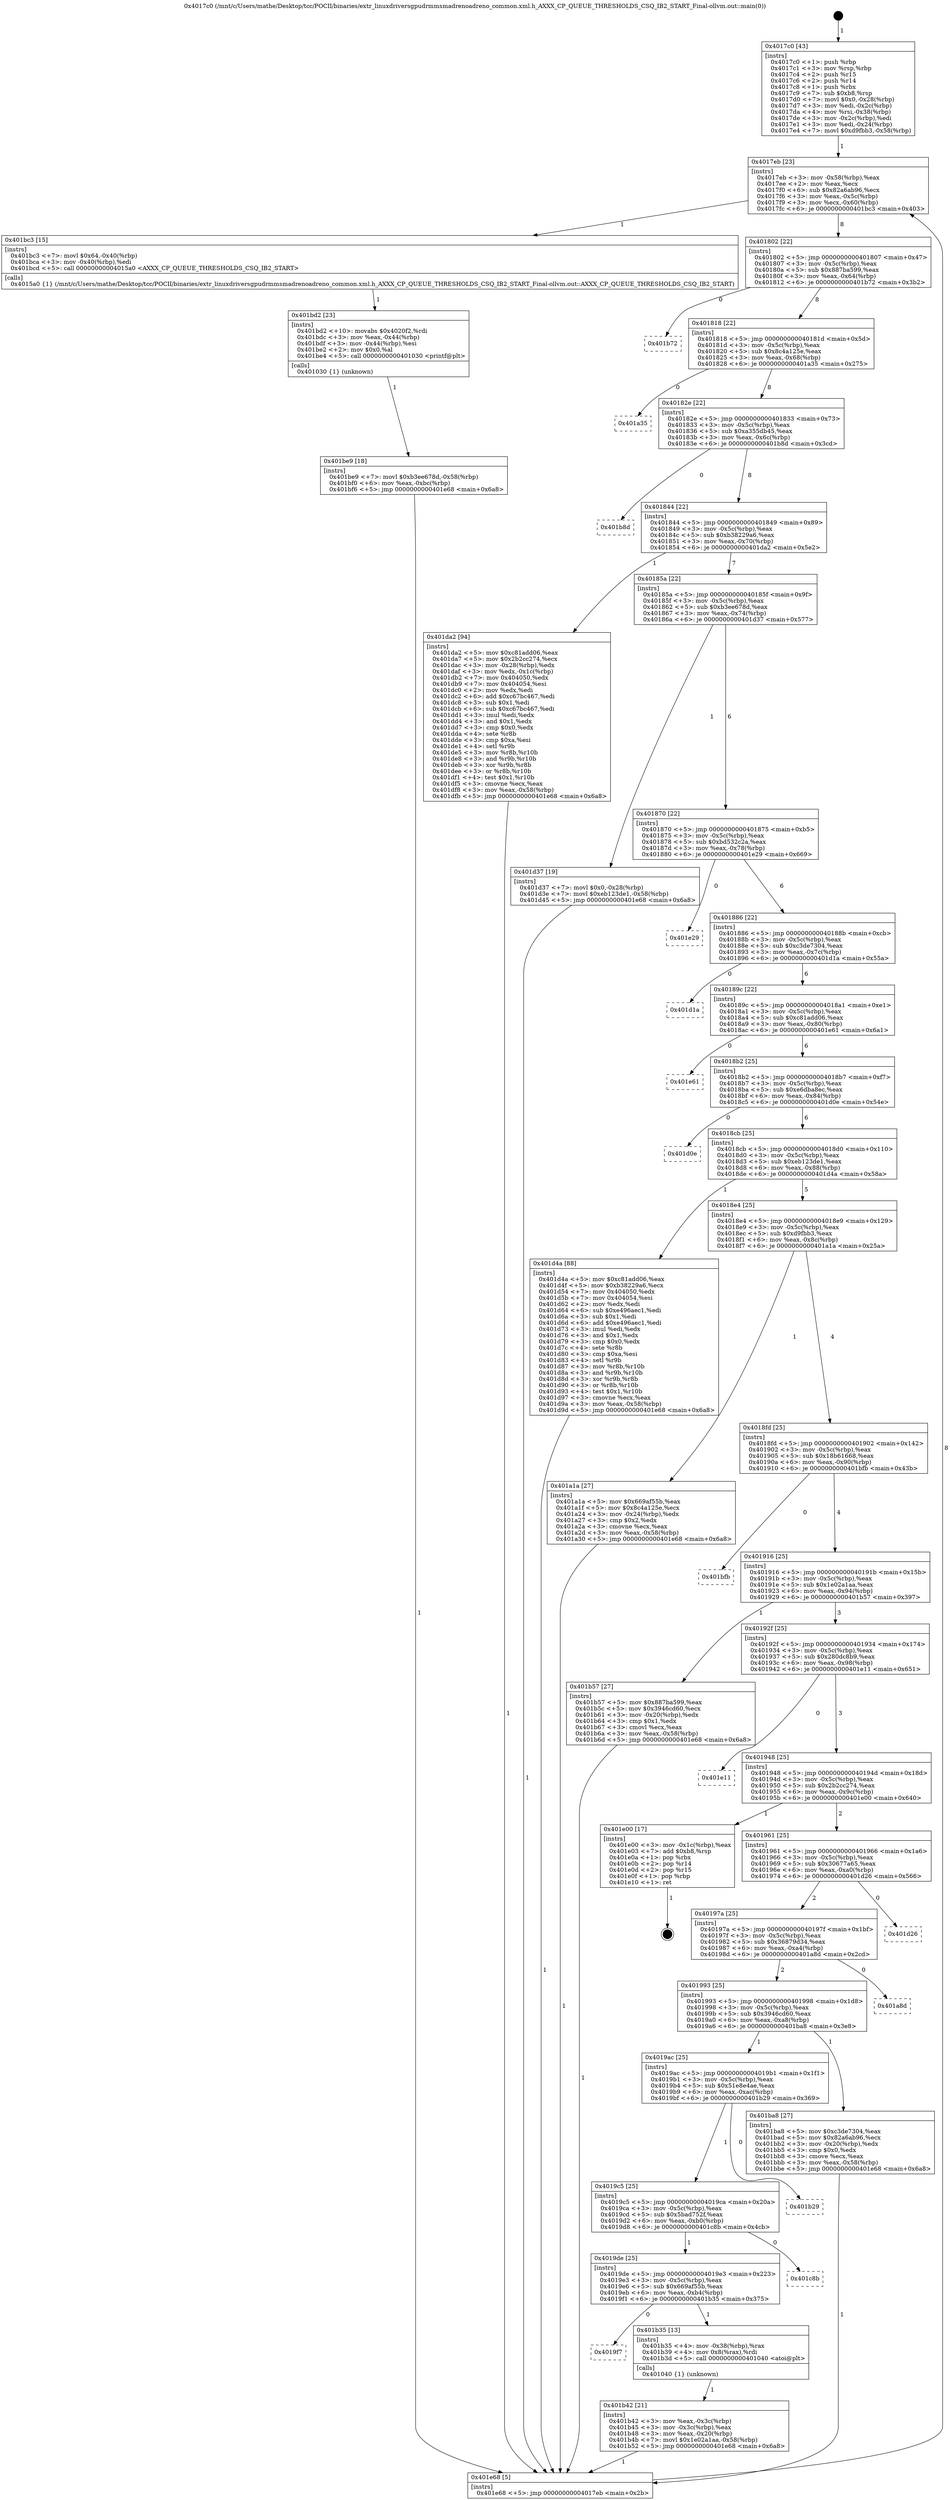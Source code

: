 digraph "0x4017c0" {
  label = "0x4017c0 (/mnt/c/Users/mathe/Desktop/tcc/POCII/binaries/extr_linuxdriversgpudrmmsmadrenoadreno_common.xml.h_AXXX_CP_QUEUE_THRESHOLDS_CSQ_IB2_START_Final-ollvm.out::main(0))"
  labelloc = "t"
  node[shape=record]

  Entry [label="",width=0.3,height=0.3,shape=circle,fillcolor=black,style=filled]
  "0x4017eb" [label="{
     0x4017eb [23]\l
     | [instrs]\l
     &nbsp;&nbsp;0x4017eb \<+3\>: mov -0x58(%rbp),%eax\l
     &nbsp;&nbsp;0x4017ee \<+2\>: mov %eax,%ecx\l
     &nbsp;&nbsp;0x4017f0 \<+6\>: sub $0x82a6ab96,%ecx\l
     &nbsp;&nbsp;0x4017f6 \<+3\>: mov %eax,-0x5c(%rbp)\l
     &nbsp;&nbsp;0x4017f9 \<+3\>: mov %ecx,-0x60(%rbp)\l
     &nbsp;&nbsp;0x4017fc \<+6\>: je 0000000000401bc3 \<main+0x403\>\l
  }"]
  "0x401bc3" [label="{
     0x401bc3 [15]\l
     | [instrs]\l
     &nbsp;&nbsp;0x401bc3 \<+7\>: movl $0x64,-0x40(%rbp)\l
     &nbsp;&nbsp;0x401bca \<+3\>: mov -0x40(%rbp),%edi\l
     &nbsp;&nbsp;0x401bcd \<+5\>: call 00000000004015a0 \<AXXX_CP_QUEUE_THRESHOLDS_CSQ_IB2_START\>\l
     | [calls]\l
     &nbsp;&nbsp;0x4015a0 \{1\} (/mnt/c/Users/mathe/Desktop/tcc/POCII/binaries/extr_linuxdriversgpudrmmsmadrenoadreno_common.xml.h_AXXX_CP_QUEUE_THRESHOLDS_CSQ_IB2_START_Final-ollvm.out::AXXX_CP_QUEUE_THRESHOLDS_CSQ_IB2_START)\l
  }"]
  "0x401802" [label="{
     0x401802 [22]\l
     | [instrs]\l
     &nbsp;&nbsp;0x401802 \<+5\>: jmp 0000000000401807 \<main+0x47\>\l
     &nbsp;&nbsp;0x401807 \<+3\>: mov -0x5c(%rbp),%eax\l
     &nbsp;&nbsp;0x40180a \<+5\>: sub $0x887ba599,%eax\l
     &nbsp;&nbsp;0x40180f \<+3\>: mov %eax,-0x64(%rbp)\l
     &nbsp;&nbsp;0x401812 \<+6\>: je 0000000000401b72 \<main+0x3b2\>\l
  }"]
  Exit [label="",width=0.3,height=0.3,shape=circle,fillcolor=black,style=filled,peripheries=2]
  "0x401b72" [label="{
     0x401b72\l
  }", style=dashed]
  "0x401818" [label="{
     0x401818 [22]\l
     | [instrs]\l
     &nbsp;&nbsp;0x401818 \<+5\>: jmp 000000000040181d \<main+0x5d\>\l
     &nbsp;&nbsp;0x40181d \<+3\>: mov -0x5c(%rbp),%eax\l
     &nbsp;&nbsp;0x401820 \<+5\>: sub $0x8c4a125e,%eax\l
     &nbsp;&nbsp;0x401825 \<+3\>: mov %eax,-0x68(%rbp)\l
     &nbsp;&nbsp;0x401828 \<+6\>: je 0000000000401a35 \<main+0x275\>\l
  }"]
  "0x401be9" [label="{
     0x401be9 [18]\l
     | [instrs]\l
     &nbsp;&nbsp;0x401be9 \<+7\>: movl $0xb3ee678d,-0x58(%rbp)\l
     &nbsp;&nbsp;0x401bf0 \<+6\>: mov %eax,-0xbc(%rbp)\l
     &nbsp;&nbsp;0x401bf6 \<+5\>: jmp 0000000000401e68 \<main+0x6a8\>\l
  }"]
  "0x401a35" [label="{
     0x401a35\l
  }", style=dashed]
  "0x40182e" [label="{
     0x40182e [22]\l
     | [instrs]\l
     &nbsp;&nbsp;0x40182e \<+5\>: jmp 0000000000401833 \<main+0x73\>\l
     &nbsp;&nbsp;0x401833 \<+3\>: mov -0x5c(%rbp),%eax\l
     &nbsp;&nbsp;0x401836 \<+5\>: sub $0xa355db45,%eax\l
     &nbsp;&nbsp;0x40183b \<+3\>: mov %eax,-0x6c(%rbp)\l
     &nbsp;&nbsp;0x40183e \<+6\>: je 0000000000401b8d \<main+0x3cd\>\l
  }"]
  "0x401bd2" [label="{
     0x401bd2 [23]\l
     | [instrs]\l
     &nbsp;&nbsp;0x401bd2 \<+10\>: movabs $0x4020f2,%rdi\l
     &nbsp;&nbsp;0x401bdc \<+3\>: mov %eax,-0x44(%rbp)\l
     &nbsp;&nbsp;0x401bdf \<+3\>: mov -0x44(%rbp),%esi\l
     &nbsp;&nbsp;0x401be2 \<+2\>: mov $0x0,%al\l
     &nbsp;&nbsp;0x401be4 \<+5\>: call 0000000000401030 \<printf@plt\>\l
     | [calls]\l
     &nbsp;&nbsp;0x401030 \{1\} (unknown)\l
  }"]
  "0x401b8d" [label="{
     0x401b8d\l
  }", style=dashed]
  "0x401844" [label="{
     0x401844 [22]\l
     | [instrs]\l
     &nbsp;&nbsp;0x401844 \<+5\>: jmp 0000000000401849 \<main+0x89\>\l
     &nbsp;&nbsp;0x401849 \<+3\>: mov -0x5c(%rbp),%eax\l
     &nbsp;&nbsp;0x40184c \<+5\>: sub $0xb38229a6,%eax\l
     &nbsp;&nbsp;0x401851 \<+3\>: mov %eax,-0x70(%rbp)\l
     &nbsp;&nbsp;0x401854 \<+6\>: je 0000000000401da2 \<main+0x5e2\>\l
  }"]
  "0x401b42" [label="{
     0x401b42 [21]\l
     | [instrs]\l
     &nbsp;&nbsp;0x401b42 \<+3\>: mov %eax,-0x3c(%rbp)\l
     &nbsp;&nbsp;0x401b45 \<+3\>: mov -0x3c(%rbp),%eax\l
     &nbsp;&nbsp;0x401b48 \<+3\>: mov %eax,-0x20(%rbp)\l
     &nbsp;&nbsp;0x401b4b \<+7\>: movl $0x1e02a1aa,-0x58(%rbp)\l
     &nbsp;&nbsp;0x401b52 \<+5\>: jmp 0000000000401e68 \<main+0x6a8\>\l
  }"]
  "0x401da2" [label="{
     0x401da2 [94]\l
     | [instrs]\l
     &nbsp;&nbsp;0x401da2 \<+5\>: mov $0xc81add06,%eax\l
     &nbsp;&nbsp;0x401da7 \<+5\>: mov $0x2b2cc274,%ecx\l
     &nbsp;&nbsp;0x401dac \<+3\>: mov -0x28(%rbp),%edx\l
     &nbsp;&nbsp;0x401daf \<+3\>: mov %edx,-0x1c(%rbp)\l
     &nbsp;&nbsp;0x401db2 \<+7\>: mov 0x404050,%edx\l
     &nbsp;&nbsp;0x401db9 \<+7\>: mov 0x404054,%esi\l
     &nbsp;&nbsp;0x401dc0 \<+2\>: mov %edx,%edi\l
     &nbsp;&nbsp;0x401dc2 \<+6\>: add $0xc67bc467,%edi\l
     &nbsp;&nbsp;0x401dc8 \<+3\>: sub $0x1,%edi\l
     &nbsp;&nbsp;0x401dcb \<+6\>: sub $0xc67bc467,%edi\l
     &nbsp;&nbsp;0x401dd1 \<+3\>: imul %edi,%edx\l
     &nbsp;&nbsp;0x401dd4 \<+3\>: and $0x1,%edx\l
     &nbsp;&nbsp;0x401dd7 \<+3\>: cmp $0x0,%edx\l
     &nbsp;&nbsp;0x401dda \<+4\>: sete %r8b\l
     &nbsp;&nbsp;0x401dde \<+3\>: cmp $0xa,%esi\l
     &nbsp;&nbsp;0x401de1 \<+4\>: setl %r9b\l
     &nbsp;&nbsp;0x401de5 \<+3\>: mov %r8b,%r10b\l
     &nbsp;&nbsp;0x401de8 \<+3\>: and %r9b,%r10b\l
     &nbsp;&nbsp;0x401deb \<+3\>: xor %r9b,%r8b\l
     &nbsp;&nbsp;0x401dee \<+3\>: or %r8b,%r10b\l
     &nbsp;&nbsp;0x401df1 \<+4\>: test $0x1,%r10b\l
     &nbsp;&nbsp;0x401df5 \<+3\>: cmovne %ecx,%eax\l
     &nbsp;&nbsp;0x401df8 \<+3\>: mov %eax,-0x58(%rbp)\l
     &nbsp;&nbsp;0x401dfb \<+5\>: jmp 0000000000401e68 \<main+0x6a8\>\l
  }"]
  "0x40185a" [label="{
     0x40185a [22]\l
     | [instrs]\l
     &nbsp;&nbsp;0x40185a \<+5\>: jmp 000000000040185f \<main+0x9f\>\l
     &nbsp;&nbsp;0x40185f \<+3\>: mov -0x5c(%rbp),%eax\l
     &nbsp;&nbsp;0x401862 \<+5\>: sub $0xb3ee678d,%eax\l
     &nbsp;&nbsp;0x401867 \<+3\>: mov %eax,-0x74(%rbp)\l
     &nbsp;&nbsp;0x40186a \<+6\>: je 0000000000401d37 \<main+0x577\>\l
  }"]
  "0x4019f7" [label="{
     0x4019f7\l
  }", style=dashed]
  "0x401d37" [label="{
     0x401d37 [19]\l
     | [instrs]\l
     &nbsp;&nbsp;0x401d37 \<+7\>: movl $0x0,-0x28(%rbp)\l
     &nbsp;&nbsp;0x401d3e \<+7\>: movl $0xeb123de1,-0x58(%rbp)\l
     &nbsp;&nbsp;0x401d45 \<+5\>: jmp 0000000000401e68 \<main+0x6a8\>\l
  }"]
  "0x401870" [label="{
     0x401870 [22]\l
     | [instrs]\l
     &nbsp;&nbsp;0x401870 \<+5\>: jmp 0000000000401875 \<main+0xb5\>\l
     &nbsp;&nbsp;0x401875 \<+3\>: mov -0x5c(%rbp),%eax\l
     &nbsp;&nbsp;0x401878 \<+5\>: sub $0xbd532c2a,%eax\l
     &nbsp;&nbsp;0x40187d \<+3\>: mov %eax,-0x78(%rbp)\l
     &nbsp;&nbsp;0x401880 \<+6\>: je 0000000000401e29 \<main+0x669\>\l
  }"]
  "0x401b35" [label="{
     0x401b35 [13]\l
     | [instrs]\l
     &nbsp;&nbsp;0x401b35 \<+4\>: mov -0x38(%rbp),%rax\l
     &nbsp;&nbsp;0x401b39 \<+4\>: mov 0x8(%rax),%rdi\l
     &nbsp;&nbsp;0x401b3d \<+5\>: call 0000000000401040 \<atoi@plt\>\l
     | [calls]\l
     &nbsp;&nbsp;0x401040 \{1\} (unknown)\l
  }"]
  "0x401e29" [label="{
     0x401e29\l
  }", style=dashed]
  "0x401886" [label="{
     0x401886 [22]\l
     | [instrs]\l
     &nbsp;&nbsp;0x401886 \<+5\>: jmp 000000000040188b \<main+0xcb\>\l
     &nbsp;&nbsp;0x40188b \<+3\>: mov -0x5c(%rbp),%eax\l
     &nbsp;&nbsp;0x40188e \<+5\>: sub $0xc3de7304,%eax\l
     &nbsp;&nbsp;0x401893 \<+3\>: mov %eax,-0x7c(%rbp)\l
     &nbsp;&nbsp;0x401896 \<+6\>: je 0000000000401d1a \<main+0x55a\>\l
  }"]
  "0x4019de" [label="{
     0x4019de [25]\l
     | [instrs]\l
     &nbsp;&nbsp;0x4019de \<+5\>: jmp 00000000004019e3 \<main+0x223\>\l
     &nbsp;&nbsp;0x4019e3 \<+3\>: mov -0x5c(%rbp),%eax\l
     &nbsp;&nbsp;0x4019e6 \<+5\>: sub $0x669af55b,%eax\l
     &nbsp;&nbsp;0x4019eb \<+6\>: mov %eax,-0xb4(%rbp)\l
     &nbsp;&nbsp;0x4019f1 \<+6\>: je 0000000000401b35 \<main+0x375\>\l
  }"]
  "0x401d1a" [label="{
     0x401d1a\l
  }", style=dashed]
  "0x40189c" [label="{
     0x40189c [22]\l
     | [instrs]\l
     &nbsp;&nbsp;0x40189c \<+5\>: jmp 00000000004018a1 \<main+0xe1\>\l
     &nbsp;&nbsp;0x4018a1 \<+3\>: mov -0x5c(%rbp),%eax\l
     &nbsp;&nbsp;0x4018a4 \<+5\>: sub $0xc81add06,%eax\l
     &nbsp;&nbsp;0x4018a9 \<+3\>: mov %eax,-0x80(%rbp)\l
     &nbsp;&nbsp;0x4018ac \<+6\>: je 0000000000401e61 \<main+0x6a1\>\l
  }"]
  "0x401c8b" [label="{
     0x401c8b\l
  }", style=dashed]
  "0x401e61" [label="{
     0x401e61\l
  }", style=dashed]
  "0x4018b2" [label="{
     0x4018b2 [25]\l
     | [instrs]\l
     &nbsp;&nbsp;0x4018b2 \<+5\>: jmp 00000000004018b7 \<main+0xf7\>\l
     &nbsp;&nbsp;0x4018b7 \<+3\>: mov -0x5c(%rbp),%eax\l
     &nbsp;&nbsp;0x4018ba \<+5\>: sub $0xe6dba8ec,%eax\l
     &nbsp;&nbsp;0x4018bf \<+6\>: mov %eax,-0x84(%rbp)\l
     &nbsp;&nbsp;0x4018c5 \<+6\>: je 0000000000401d0e \<main+0x54e\>\l
  }"]
  "0x4019c5" [label="{
     0x4019c5 [25]\l
     | [instrs]\l
     &nbsp;&nbsp;0x4019c5 \<+5\>: jmp 00000000004019ca \<main+0x20a\>\l
     &nbsp;&nbsp;0x4019ca \<+3\>: mov -0x5c(%rbp),%eax\l
     &nbsp;&nbsp;0x4019cd \<+5\>: sub $0x5bad752f,%eax\l
     &nbsp;&nbsp;0x4019d2 \<+6\>: mov %eax,-0xb0(%rbp)\l
     &nbsp;&nbsp;0x4019d8 \<+6\>: je 0000000000401c8b \<main+0x4cb\>\l
  }"]
  "0x401d0e" [label="{
     0x401d0e\l
  }", style=dashed]
  "0x4018cb" [label="{
     0x4018cb [25]\l
     | [instrs]\l
     &nbsp;&nbsp;0x4018cb \<+5\>: jmp 00000000004018d0 \<main+0x110\>\l
     &nbsp;&nbsp;0x4018d0 \<+3\>: mov -0x5c(%rbp),%eax\l
     &nbsp;&nbsp;0x4018d3 \<+5\>: sub $0xeb123de1,%eax\l
     &nbsp;&nbsp;0x4018d8 \<+6\>: mov %eax,-0x88(%rbp)\l
     &nbsp;&nbsp;0x4018de \<+6\>: je 0000000000401d4a \<main+0x58a\>\l
  }"]
  "0x401b29" [label="{
     0x401b29\l
  }", style=dashed]
  "0x401d4a" [label="{
     0x401d4a [88]\l
     | [instrs]\l
     &nbsp;&nbsp;0x401d4a \<+5\>: mov $0xc81add06,%eax\l
     &nbsp;&nbsp;0x401d4f \<+5\>: mov $0xb38229a6,%ecx\l
     &nbsp;&nbsp;0x401d54 \<+7\>: mov 0x404050,%edx\l
     &nbsp;&nbsp;0x401d5b \<+7\>: mov 0x404054,%esi\l
     &nbsp;&nbsp;0x401d62 \<+2\>: mov %edx,%edi\l
     &nbsp;&nbsp;0x401d64 \<+6\>: sub $0xe496aec1,%edi\l
     &nbsp;&nbsp;0x401d6a \<+3\>: sub $0x1,%edi\l
     &nbsp;&nbsp;0x401d6d \<+6\>: add $0xe496aec1,%edi\l
     &nbsp;&nbsp;0x401d73 \<+3\>: imul %edi,%edx\l
     &nbsp;&nbsp;0x401d76 \<+3\>: and $0x1,%edx\l
     &nbsp;&nbsp;0x401d79 \<+3\>: cmp $0x0,%edx\l
     &nbsp;&nbsp;0x401d7c \<+4\>: sete %r8b\l
     &nbsp;&nbsp;0x401d80 \<+3\>: cmp $0xa,%esi\l
     &nbsp;&nbsp;0x401d83 \<+4\>: setl %r9b\l
     &nbsp;&nbsp;0x401d87 \<+3\>: mov %r8b,%r10b\l
     &nbsp;&nbsp;0x401d8a \<+3\>: and %r9b,%r10b\l
     &nbsp;&nbsp;0x401d8d \<+3\>: xor %r9b,%r8b\l
     &nbsp;&nbsp;0x401d90 \<+3\>: or %r8b,%r10b\l
     &nbsp;&nbsp;0x401d93 \<+4\>: test $0x1,%r10b\l
     &nbsp;&nbsp;0x401d97 \<+3\>: cmovne %ecx,%eax\l
     &nbsp;&nbsp;0x401d9a \<+3\>: mov %eax,-0x58(%rbp)\l
     &nbsp;&nbsp;0x401d9d \<+5\>: jmp 0000000000401e68 \<main+0x6a8\>\l
  }"]
  "0x4018e4" [label="{
     0x4018e4 [25]\l
     | [instrs]\l
     &nbsp;&nbsp;0x4018e4 \<+5\>: jmp 00000000004018e9 \<main+0x129\>\l
     &nbsp;&nbsp;0x4018e9 \<+3\>: mov -0x5c(%rbp),%eax\l
     &nbsp;&nbsp;0x4018ec \<+5\>: sub $0xd9fbb3,%eax\l
     &nbsp;&nbsp;0x4018f1 \<+6\>: mov %eax,-0x8c(%rbp)\l
     &nbsp;&nbsp;0x4018f7 \<+6\>: je 0000000000401a1a \<main+0x25a\>\l
  }"]
  "0x4019ac" [label="{
     0x4019ac [25]\l
     | [instrs]\l
     &nbsp;&nbsp;0x4019ac \<+5\>: jmp 00000000004019b1 \<main+0x1f1\>\l
     &nbsp;&nbsp;0x4019b1 \<+3\>: mov -0x5c(%rbp),%eax\l
     &nbsp;&nbsp;0x4019b4 \<+5\>: sub $0x51e8e4ae,%eax\l
     &nbsp;&nbsp;0x4019b9 \<+6\>: mov %eax,-0xac(%rbp)\l
     &nbsp;&nbsp;0x4019bf \<+6\>: je 0000000000401b29 \<main+0x369\>\l
  }"]
  "0x401a1a" [label="{
     0x401a1a [27]\l
     | [instrs]\l
     &nbsp;&nbsp;0x401a1a \<+5\>: mov $0x669af55b,%eax\l
     &nbsp;&nbsp;0x401a1f \<+5\>: mov $0x8c4a125e,%ecx\l
     &nbsp;&nbsp;0x401a24 \<+3\>: mov -0x24(%rbp),%edx\l
     &nbsp;&nbsp;0x401a27 \<+3\>: cmp $0x2,%edx\l
     &nbsp;&nbsp;0x401a2a \<+3\>: cmovne %ecx,%eax\l
     &nbsp;&nbsp;0x401a2d \<+3\>: mov %eax,-0x58(%rbp)\l
     &nbsp;&nbsp;0x401a30 \<+5\>: jmp 0000000000401e68 \<main+0x6a8\>\l
  }"]
  "0x4018fd" [label="{
     0x4018fd [25]\l
     | [instrs]\l
     &nbsp;&nbsp;0x4018fd \<+5\>: jmp 0000000000401902 \<main+0x142\>\l
     &nbsp;&nbsp;0x401902 \<+3\>: mov -0x5c(%rbp),%eax\l
     &nbsp;&nbsp;0x401905 \<+5\>: sub $0x18b61668,%eax\l
     &nbsp;&nbsp;0x40190a \<+6\>: mov %eax,-0x90(%rbp)\l
     &nbsp;&nbsp;0x401910 \<+6\>: je 0000000000401bfb \<main+0x43b\>\l
  }"]
  "0x401e68" [label="{
     0x401e68 [5]\l
     | [instrs]\l
     &nbsp;&nbsp;0x401e68 \<+5\>: jmp 00000000004017eb \<main+0x2b\>\l
  }"]
  "0x4017c0" [label="{
     0x4017c0 [43]\l
     | [instrs]\l
     &nbsp;&nbsp;0x4017c0 \<+1\>: push %rbp\l
     &nbsp;&nbsp;0x4017c1 \<+3\>: mov %rsp,%rbp\l
     &nbsp;&nbsp;0x4017c4 \<+2\>: push %r15\l
     &nbsp;&nbsp;0x4017c6 \<+2\>: push %r14\l
     &nbsp;&nbsp;0x4017c8 \<+1\>: push %rbx\l
     &nbsp;&nbsp;0x4017c9 \<+7\>: sub $0xb8,%rsp\l
     &nbsp;&nbsp;0x4017d0 \<+7\>: movl $0x0,-0x28(%rbp)\l
     &nbsp;&nbsp;0x4017d7 \<+3\>: mov %edi,-0x2c(%rbp)\l
     &nbsp;&nbsp;0x4017da \<+4\>: mov %rsi,-0x38(%rbp)\l
     &nbsp;&nbsp;0x4017de \<+3\>: mov -0x2c(%rbp),%edi\l
     &nbsp;&nbsp;0x4017e1 \<+3\>: mov %edi,-0x24(%rbp)\l
     &nbsp;&nbsp;0x4017e4 \<+7\>: movl $0xd9fbb3,-0x58(%rbp)\l
  }"]
  "0x401ba8" [label="{
     0x401ba8 [27]\l
     | [instrs]\l
     &nbsp;&nbsp;0x401ba8 \<+5\>: mov $0xc3de7304,%eax\l
     &nbsp;&nbsp;0x401bad \<+5\>: mov $0x82a6ab96,%ecx\l
     &nbsp;&nbsp;0x401bb2 \<+3\>: mov -0x20(%rbp),%edx\l
     &nbsp;&nbsp;0x401bb5 \<+3\>: cmp $0x0,%edx\l
     &nbsp;&nbsp;0x401bb8 \<+3\>: cmove %ecx,%eax\l
     &nbsp;&nbsp;0x401bbb \<+3\>: mov %eax,-0x58(%rbp)\l
     &nbsp;&nbsp;0x401bbe \<+5\>: jmp 0000000000401e68 \<main+0x6a8\>\l
  }"]
  "0x401bfb" [label="{
     0x401bfb\l
  }", style=dashed]
  "0x401916" [label="{
     0x401916 [25]\l
     | [instrs]\l
     &nbsp;&nbsp;0x401916 \<+5\>: jmp 000000000040191b \<main+0x15b\>\l
     &nbsp;&nbsp;0x40191b \<+3\>: mov -0x5c(%rbp),%eax\l
     &nbsp;&nbsp;0x40191e \<+5\>: sub $0x1e02a1aa,%eax\l
     &nbsp;&nbsp;0x401923 \<+6\>: mov %eax,-0x94(%rbp)\l
     &nbsp;&nbsp;0x401929 \<+6\>: je 0000000000401b57 \<main+0x397\>\l
  }"]
  "0x401993" [label="{
     0x401993 [25]\l
     | [instrs]\l
     &nbsp;&nbsp;0x401993 \<+5\>: jmp 0000000000401998 \<main+0x1d8\>\l
     &nbsp;&nbsp;0x401998 \<+3\>: mov -0x5c(%rbp),%eax\l
     &nbsp;&nbsp;0x40199b \<+5\>: sub $0x3946cd60,%eax\l
     &nbsp;&nbsp;0x4019a0 \<+6\>: mov %eax,-0xa8(%rbp)\l
     &nbsp;&nbsp;0x4019a6 \<+6\>: je 0000000000401ba8 \<main+0x3e8\>\l
  }"]
  "0x401b57" [label="{
     0x401b57 [27]\l
     | [instrs]\l
     &nbsp;&nbsp;0x401b57 \<+5\>: mov $0x887ba599,%eax\l
     &nbsp;&nbsp;0x401b5c \<+5\>: mov $0x3946cd60,%ecx\l
     &nbsp;&nbsp;0x401b61 \<+3\>: mov -0x20(%rbp),%edx\l
     &nbsp;&nbsp;0x401b64 \<+3\>: cmp $0x1,%edx\l
     &nbsp;&nbsp;0x401b67 \<+3\>: cmovl %ecx,%eax\l
     &nbsp;&nbsp;0x401b6a \<+3\>: mov %eax,-0x58(%rbp)\l
     &nbsp;&nbsp;0x401b6d \<+5\>: jmp 0000000000401e68 \<main+0x6a8\>\l
  }"]
  "0x40192f" [label="{
     0x40192f [25]\l
     | [instrs]\l
     &nbsp;&nbsp;0x40192f \<+5\>: jmp 0000000000401934 \<main+0x174\>\l
     &nbsp;&nbsp;0x401934 \<+3\>: mov -0x5c(%rbp),%eax\l
     &nbsp;&nbsp;0x401937 \<+5\>: sub $0x280dc8b9,%eax\l
     &nbsp;&nbsp;0x40193c \<+6\>: mov %eax,-0x98(%rbp)\l
     &nbsp;&nbsp;0x401942 \<+6\>: je 0000000000401e11 \<main+0x651\>\l
  }"]
  "0x401a8d" [label="{
     0x401a8d\l
  }", style=dashed]
  "0x401e11" [label="{
     0x401e11\l
  }", style=dashed]
  "0x401948" [label="{
     0x401948 [25]\l
     | [instrs]\l
     &nbsp;&nbsp;0x401948 \<+5\>: jmp 000000000040194d \<main+0x18d\>\l
     &nbsp;&nbsp;0x40194d \<+3\>: mov -0x5c(%rbp),%eax\l
     &nbsp;&nbsp;0x401950 \<+5\>: sub $0x2b2cc274,%eax\l
     &nbsp;&nbsp;0x401955 \<+6\>: mov %eax,-0x9c(%rbp)\l
     &nbsp;&nbsp;0x40195b \<+6\>: je 0000000000401e00 \<main+0x640\>\l
  }"]
  "0x40197a" [label="{
     0x40197a [25]\l
     | [instrs]\l
     &nbsp;&nbsp;0x40197a \<+5\>: jmp 000000000040197f \<main+0x1bf\>\l
     &nbsp;&nbsp;0x40197f \<+3\>: mov -0x5c(%rbp),%eax\l
     &nbsp;&nbsp;0x401982 \<+5\>: sub $0x36879d34,%eax\l
     &nbsp;&nbsp;0x401987 \<+6\>: mov %eax,-0xa4(%rbp)\l
     &nbsp;&nbsp;0x40198d \<+6\>: je 0000000000401a8d \<main+0x2cd\>\l
  }"]
  "0x401e00" [label="{
     0x401e00 [17]\l
     | [instrs]\l
     &nbsp;&nbsp;0x401e00 \<+3\>: mov -0x1c(%rbp),%eax\l
     &nbsp;&nbsp;0x401e03 \<+7\>: add $0xb8,%rsp\l
     &nbsp;&nbsp;0x401e0a \<+1\>: pop %rbx\l
     &nbsp;&nbsp;0x401e0b \<+2\>: pop %r14\l
     &nbsp;&nbsp;0x401e0d \<+2\>: pop %r15\l
     &nbsp;&nbsp;0x401e0f \<+1\>: pop %rbp\l
     &nbsp;&nbsp;0x401e10 \<+1\>: ret\l
  }"]
  "0x401961" [label="{
     0x401961 [25]\l
     | [instrs]\l
     &nbsp;&nbsp;0x401961 \<+5\>: jmp 0000000000401966 \<main+0x1a6\>\l
     &nbsp;&nbsp;0x401966 \<+3\>: mov -0x5c(%rbp),%eax\l
     &nbsp;&nbsp;0x401969 \<+5\>: sub $0x30677a65,%eax\l
     &nbsp;&nbsp;0x40196e \<+6\>: mov %eax,-0xa0(%rbp)\l
     &nbsp;&nbsp;0x401974 \<+6\>: je 0000000000401d26 \<main+0x566\>\l
  }"]
  "0x401d26" [label="{
     0x401d26\l
  }", style=dashed]
  Entry -> "0x4017c0" [label=" 1"]
  "0x4017eb" -> "0x401bc3" [label=" 1"]
  "0x4017eb" -> "0x401802" [label=" 8"]
  "0x401e00" -> Exit [label=" 1"]
  "0x401802" -> "0x401b72" [label=" 0"]
  "0x401802" -> "0x401818" [label=" 8"]
  "0x401da2" -> "0x401e68" [label=" 1"]
  "0x401818" -> "0x401a35" [label=" 0"]
  "0x401818" -> "0x40182e" [label=" 8"]
  "0x401d4a" -> "0x401e68" [label=" 1"]
  "0x40182e" -> "0x401b8d" [label=" 0"]
  "0x40182e" -> "0x401844" [label=" 8"]
  "0x401d37" -> "0x401e68" [label=" 1"]
  "0x401844" -> "0x401da2" [label=" 1"]
  "0x401844" -> "0x40185a" [label=" 7"]
  "0x401be9" -> "0x401e68" [label=" 1"]
  "0x40185a" -> "0x401d37" [label=" 1"]
  "0x40185a" -> "0x401870" [label=" 6"]
  "0x401bd2" -> "0x401be9" [label=" 1"]
  "0x401870" -> "0x401e29" [label=" 0"]
  "0x401870" -> "0x401886" [label=" 6"]
  "0x401bc3" -> "0x401bd2" [label=" 1"]
  "0x401886" -> "0x401d1a" [label=" 0"]
  "0x401886" -> "0x40189c" [label=" 6"]
  "0x401b57" -> "0x401e68" [label=" 1"]
  "0x40189c" -> "0x401e61" [label=" 0"]
  "0x40189c" -> "0x4018b2" [label=" 6"]
  "0x401b42" -> "0x401e68" [label=" 1"]
  "0x4018b2" -> "0x401d0e" [label=" 0"]
  "0x4018b2" -> "0x4018cb" [label=" 6"]
  "0x4019de" -> "0x4019f7" [label=" 0"]
  "0x4018cb" -> "0x401d4a" [label=" 1"]
  "0x4018cb" -> "0x4018e4" [label=" 5"]
  "0x4019de" -> "0x401b35" [label=" 1"]
  "0x4018e4" -> "0x401a1a" [label=" 1"]
  "0x4018e4" -> "0x4018fd" [label=" 4"]
  "0x401a1a" -> "0x401e68" [label=" 1"]
  "0x4017c0" -> "0x4017eb" [label=" 1"]
  "0x401e68" -> "0x4017eb" [label=" 8"]
  "0x4019c5" -> "0x4019de" [label=" 1"]
  "0x4018fd" -> "0x401bfb" [label=" 0"]
  "0x4018fd" -> "0x401916" [label=" 4"]
  "0x4019c5" -> "0x401c8b" [label=" 0"]
  "0x401916" -> "0x401b57" [label=" 1"]
  "0x401916" -> "0x40192f" [label=" 3"]
  "0x4019ac" -> "0x4019c5" [label=" 1"]
  "0x40192f" -> "0x401e11" [label=" 0"]
  "0x40192f" -> "0x401948" [label=" 3"]
  "0x4019ac" -> "0x401b29" [label=" 0"]
  "0x401948" -> "0x401e00" [label=" 1"]
  "0x401948" -> "0x401961" [label=" 2"]
  "0x401993" -> "0x4019ac" [label=" 1"]
  "0x401961" -> "0x401d26" [label=" 0"]
  "0x401961" -> "0x40197a" [label=" 2"]
  "0x401ba8" -> "0x401e68" [label=" 1"]
  "0x40197a" -> "0x401a8d" [label=" 0"]
  "0x40197a" -> "0x401993" [label=" 2"]
  "0x401b35" -> "0x401b42" [label=" 1"]
  "0x401993" -> "0x401ba8" [label=" 1"]
}
